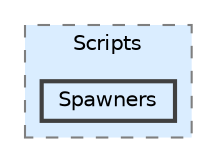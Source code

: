 digraph "C:/Users/gameuser/Desktop/NewArgo/ARGO-Endless-Runner/Assets/Scripts/Spawners"
{
 // LATEX_PDF_SIZE
  bgcolor="transparent";
  edge [fontname=Helvetica,fontsize=10,labelfontname=Helvetica,labelfontsize=10];
  node [fontname=Helvetica,fontsize=10,shape=box,height=0.2,width=0.4];
  compound=true
  subgraph clusterdir_af5413a8905bce0705022ef095d12b21 {
    graph [ bgcolor="#daedff", pencolor="grey50", label="Scripts", fontname=Helvetica,fontsize=10 style="filled,dashed", URL="dir_af5413a8905bce0705022ef095d12b21.html",tooltip=""]
  dir_013f356d9fd7aa18120b04cfda295f4a [label="Spawners", fillcolor="#daedff", color="grey25", style="filled,bold", URL="dir_013f356d9fd7aa18120b04cfda295f4a.html",tooltip=""];
  }
}
